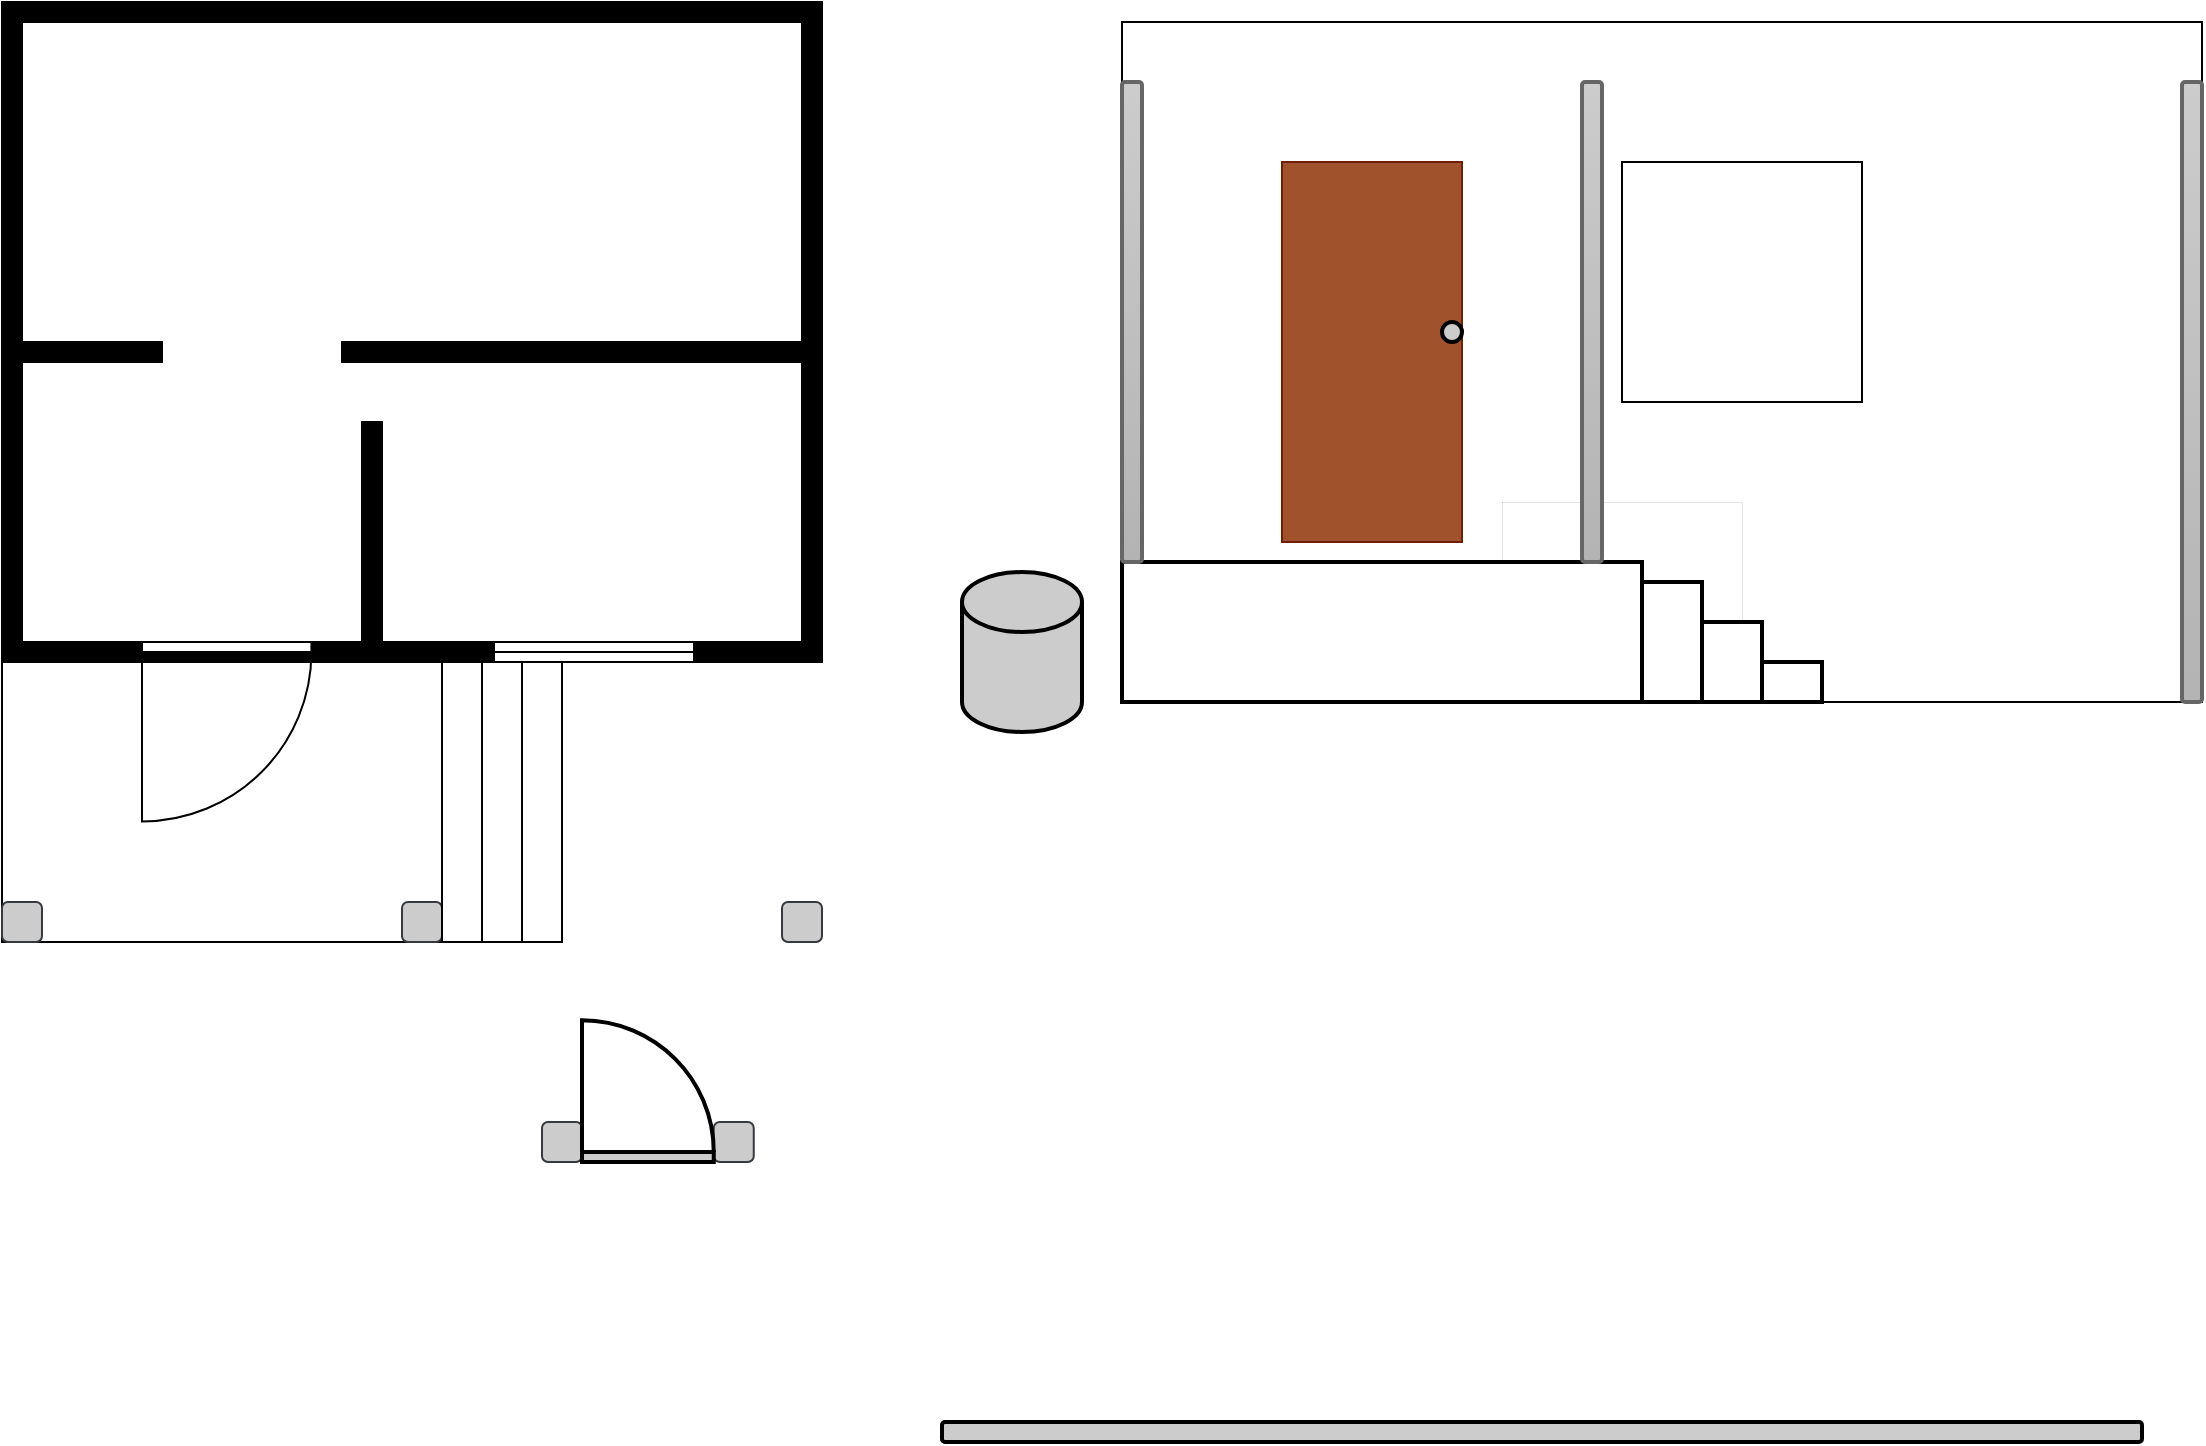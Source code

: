 <mxfile version="15.4.1" type="github">
  <diagram id="dN890XwKDrlQEA6mXEyN" name="Page-1">
    <mxGraphModel dx="1052" dy="593" grid="1" gridSize="10" guides="1" tooltips="1" connect="1" arrows="1" fold="1" page="1" pageScale="1" pageWidth="850" pageHeight="1100" math="0" shadow="0">
      <root>
        <mxCell id="0" />
        <mxCell id="1" parent="0" />
        <mxCell id="p1jvPJaMp_n3-hUyZxaR-36" value="" style="rounded=0;whiteSpace=wrap;html=1;" vertex="1" parent="1">
          <mxGeometry x="620" y="80" width="540" height="340" as="geometry" />
        </mxCell>
        <mxCell id="p1jvPJaMp_n3-hUyZxaR-7" value="" style="verticalLabelPosition=bottom;html=1;verticalAlign=top;align=center;shape=mxgraph.floorplan.room;fillColor=#000000;" vertex="1" parent="1">
          <mxGeometry x="60" y="70" width="410" height="330" as="geometry" />
        </mxCell>
        <mxCell id="p1jvPJaMp_n3-hUyZxaR-8" value="" style="verticalLabelPosition=bottom;html=1;verticalAlign=top;align=center;shape=mxgraph.floorplan.wall;fillColor=#000000;direction=south;" vertex="1" parent="1">
          <mxGeometry x="240" y="280" width="10" height="120" as="geometry" />
        </mxCell>
        <mxCell id="p1jvPJaMp_n3-hUyZxaR-11" value="" style="verticalLabelPosition=bottom;html=1;verticalAlign=top;align=center;shape=mxgraph.floorplan.doorLeft;aspect=fixed;" vertex="1" parent="1">
          <mxGeometry x="130" y="390" width="84.71" height="90" as="geometry" />
        </mxCell>
        <mxCell id="p1jvPJaMp_n3-hUyZxaR-12" value="" style="verticalLabelPosition=bottom;html=1;verticalAlign=top;align=center;shape=mxgraph.floorplan.window;" vertex="1" parent="1">
          <mxGeometry x="306" y="390" width="100" height="10" as="geometry" />
        </mxCell>
        <mxCell id="p1jvPJaMp_n3-hUyZxaR-13" value="" style="verticalLabelPosition=bottom;html=1;verticalAlign=top;align=center;shape=mxgraph.floorplan.wall;fillColor=#000000;" vertex="1" parent="1">
          <mxGeometry x="230" y="240" width="240" height="10" as="geometry" />
        </mxCell>
        <mxCell id="p1jvPJaMp_n3-hUyZxaR-14" value="" style="verticalLabelPosition=bottom;html=1;verticalAlign=top;align=center;shape=mxgraph.floorplan.wall;fillColor=#000000;" vertex="1" parent="1">
          <mxGeometry x="70" y="240" width="70" height="10" as="geometry" />
        </mxCell>
        <mxCell id="p1jvPJaMp_n3-hUyZxaR-16" value="" style="swimlane;startSize=0;" vertex="1" parent="1">
          <mxGeometry x="60" y="400" width="220" height="140" as="geometry" />
        </mxCell>
        <mxCell id="p1jvPJaMp_n3-hUyZxaR-21" value="" style="rounded=1;whiteSpace=wrap;html=1;fillColor=#ccc;strokeColor=#36393d;" vertex="1" parent="p1jvPJaMp_n3-hUyZxaR-16">
          <mxGeometry y="120" width="20" height="20" as="geometry" />
        </mxCell>
        <mxCell id="p1jvPJaMp_n3-hUyZxaR-22" value="" style="rounded=1;whiteSpace=wrap;html=1;fillColor=#ccc;strokeColor=#36393d;" vertex="1" parent="p1jvPJaMp_n3-hUyZxaR-16">
          <mxGeometry x="200" y="120" width="20" height="20" as="geometry" />
        </mxCell>
        <mxCell id="p1jvPJaMp_n3-hUyZxaR-18" value="" style="rounded=0;whiteSpace=wrap;html=1;" vertex="1" parent="1">
          <mxGeometry x="280" y="400" width="20" height="140" as="geometry" />
        </mxCell>
        <mxCell id="p1jvPJaMp_n3-hUyZxaR-19" value="" style="rounded=0;whiteSpace=wrap;html=1;" vertex="1" parent="1">
          <mxGeometry x="300" y="400" width="20" height="140" as="geometry" />
        </mxCell>
        <mxCell id="p1jvPJaMp_n3-hUyZxaR-20" value="" style="rounded=0;whiteSpace=wrap;html=1;" vertex="1" parent="1">
          <mxGeometry x="320" y="400" width="20" height="140" as="geometry" />
        </mxCell>
        <mxCell id="p1jvPJaMp_n3-hUyZxaR-23" value="" style="rounded=1;whiteSpace=wrap;html=1;fillColor=#ccc;strokeColor=#36393d;" vertex="1" parent="1">
          <mxGeometry x="450" y="520" width="20" height="20" as="geometry" />
        </mxCell>
        <mxCell id="p1jvPJaMp_n3-hUyZxaR-38" value="" style="rounded=0;whiteSpace=wrap;html=1;fillColor=#a0522d;strokeColor=#6D1F00;fontColor=#ffffff;" vertex="1" parent="1">
          <mxGeometry x="700" y="150" width="90" height="190" as="geometry" />
        </mxCell>
        <mxCell id="p1jvPJaMp_n3-hUyZxaR-39" value="" style="rounded=0;whiteSpace=wrap;html=1;" vertex="1" parent="1">
          <mxGeometry x="870" y="150" width="120" height="120" as="geometry" />
        </mxCell>
        <mxCell id="p1jvPJaMp_n3-hUyZxaR-41" value="" style="rounded=0;whiteSpace=wrap;html=1;strokeWidth=0;" vertex="1" parent="1">
          <mxGeometry x="810" y="320" width="120" height="60" as="geometry" />
        </mxCell>
        <mxCell id="p1jvPJaMp_n3-hUyZxaR-42" value="" style="rounded=0;whiteSpace=wrap;html=1;strokeWidth=2;" vertex="1" parent="1">
          <mxGeometry x="880" y="360" width="30" height="60" as="geometry" />
        </mxCell>
        <mxCell id="p1jvPJaMp_n3-hUyZxaR-43" value="" style="rounded=0;whiteSpace=wrap;html=1;strokeWidth=2;" vertex="1" parent="1">
          <mxGeometry x="620" y="350" width="260" height="70" as="geometry" />
        </mxCell>
        <mxCell id="p1jvPJaMp_n3-hUyZxaR-44" value="" style="rounded=0;whiteSpace=wrap;html=1;strokeWidth=2;" vertex="1" parent="1">
          <mxGeometry x="910" y="380" width="30" height="40" as="geometry" />
        </mxCell>
        <mxCell id="p1jvPJaMp_n3-hUyZxaR-45" value="" style="rounded=0;whiteSpace=wrap;html=1;strokeWidth=2;" vertex="1" parent="1">
          <mxGeometry x="940" y="400" width="30" height="20" as="geometry" />
        </mxCell>
        <mxCell id="p1jvPJaMp_n3-hUyZxaR-46" value="" style="rounded=1;whiteSpace=wrap;html=1;strokeWidth=2;fillColor=#ccc;strokeColor=#666666;gradientColor=#b3b3b3;" vertex="1" parent="1">
          <mxGeometry x="620" y="110" width="10" height="240" as="geometry" />
        </mxCell>
        <mxCell id="p1jvPJaMp_n3-hUyZxaR-47" value="" style="rounded=1;whiteSpace=wrap;html=1;strokeWidth=2;fillColor=#ccc;strokeColor=#666666;gradientColor=#b3b3b3;" vertex="1" parent="1">
          <mxGeometry x="850" y="110" width="10" height="240" as="geometry" />
        </mxCell>
        <mxCell id="p1jvPJaMp_n3-hUyZxaR-48" value="" style="rounded=1;whiteSpace=wrap;html=1;strokeWidth=2;fillColor=#ccc;strokeColor=#666666;gradientColor=#b3b3b3;" vertex="1" parent="1">
          <mxGeometry x="1150" y="110" width="10" height="310" as="geometry" />
        </mxCell>
        <mxCell id="p1jvPJaMp_n3-hUyZxaR-51" value="" style="rounded=1;whiteSpace=wrap;html=1;fillColor=#ccc;strokeColor=#36393d;" vertex="1" parent="1">
          <mxGeometry x="415.88" y="630" width="20" height="20" as="geometry" />
        </mxCell>
        <mxCell id="p1jvPJaMp_n3-hUyZxaR-52" value="" style="rounded=1;whiteSpace=wrap;html=1;fillColor=#ccc;strokeColor=#36393d;" vertex="1" parent="1">
          <mxGeometry x="330" y="630" width="20" height="20" as="geometry" />
        </mxCell>
        <mxCell id="p1jvPJaMp_n3-hUyZxaR-53" value="" style="verticalLabelPosition=bottom;html=1;verticalAlign=top;align=center;shape=mxgraph.floorplan.doorRight;aspect=fixed;strokeWidth=2;fillColor=#ccc;direction=west;" vertex="1" parent="1">
          <mxGeometry x="350" y="580" width="65.88" height="70" as="geometry" />
        </mxCell>
        <mxCell id="p1jvPJaMp_n3-hUyZxaR-54" value="" style="ellipse;whiteSpace=wrap;html=1;aspect=fixed;strokeWidth=2;fillColor=#ccc;" vertex="1" parent="1">
          <mxGeometry x="780" y="230" width="10" height="10" as="geometry" />
        </mxCell>
        <mxCell id="p1jvPJaMp_n3-hUyZxaR-57" value="" style="rounded=1;whiteSpace=wrap;html=1;strokeWidth=2;fillColor=#ccc;" vertex="1" parent="1">
          <mxGeometry x="530" y="780" width="600" height="10" as="geometry" />
        </mxCell>
        <mxCell id="p1jvPJaMp_n3-hUyZxaR-60" value="" style="shape=cylinder3;whiteSpace=wrap;html=1;boundedLbl=1;backgroundOutline=1;size=15;strokeWidth=2;fillColor=#ccc;" vertex="1" parent="1">
          <mxGeometry x="540" y="355" width="60" height="80" as="geometry" />
        </mxCell>
      </root>
    </mxGraphModel>
  </diagram>
</mxfile>
